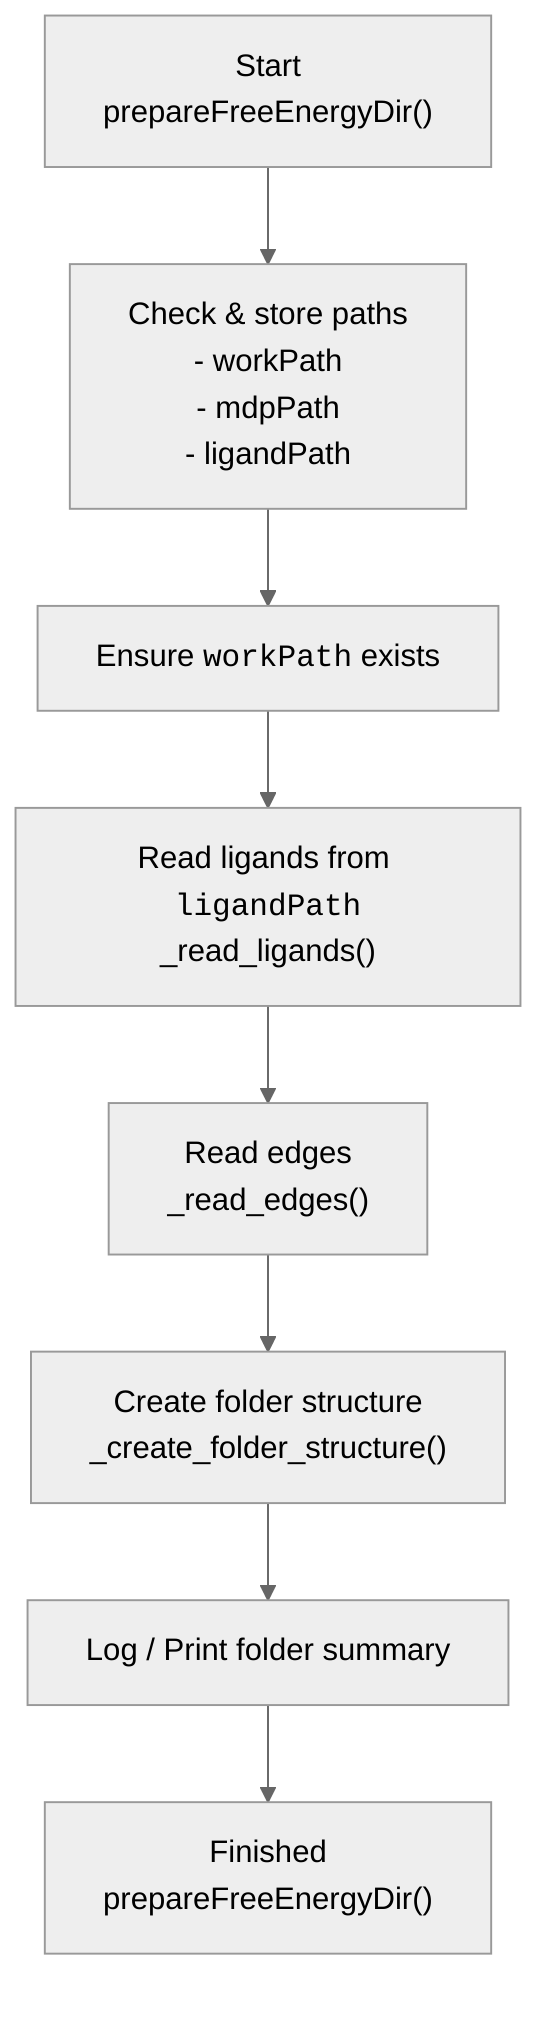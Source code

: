 %%{init: {'theme': 'neutral'}}%%
flowchart TB
    A["Start<br>prepareFreeEnergyDir()"] --> B["Check &amp; store paths<br>- workPath<br>- mdpPath<br>- ligandPath"]
    B --> C["Ensure <code>workPath</code> exists"]
    C --> D["Read ligands from <code>ligandPath</code><br>_read_ligands()"]
    D --> E["Read edges<br>_read_edges()"]
    E --> F["Create folder structure<br>_create_folder_structure()"]
    F --> G["Log / Print folder summary"]
    G --> H["Finished<br>prepareFreeEnergyDir()"]
